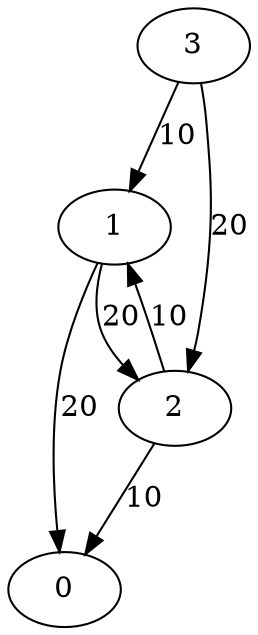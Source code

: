 digraph G {
    1 -> 0 [label="20"];
    1 -> 2 [label="20"];
    2 -> 0 [label="10"];
    2 -> 1 [label="10"];
    3 -> 1 [label="10"];
    3 -> 2 [label="20"];
}
